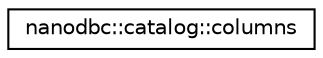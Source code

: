digraph "Graphical Class Hierarchy"
{
 // LATEX_PDF_SIZE
  edge [fontname="Helvetica",fontsize="10",labelfontname="Helvetica",labelfontsize="10"];
  node [fontname="Helvetica",fontsize="10",shape=record];
  rankdir="LR";
  Node0 [label="nanodbc::catalog::columns",height=0.2,width=0.4,color="black", fillcolor="white", style="filled",URL="$classnanodbc_1_1catalog_1_1columns.html",tooltip="Result set for a list of columns in one or more tables."];
}

